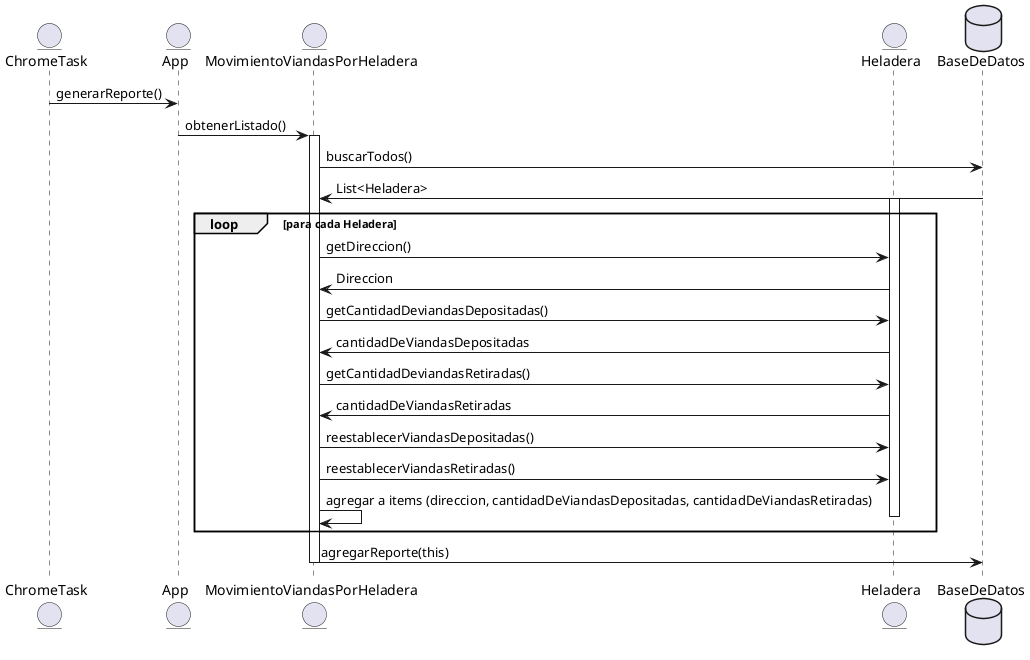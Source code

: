 @startuml MovimientoViandasPorHeladeraReporte
entity ChromeTask
entity App
entity MovimientoViandasPorHeladera
entity Heladera
database BaseDeDatos

ChromeTask -> App: generarReporte()
App -> MovimientoViandasPorHeladera: obtenerListado()
activate MovimientoViandasPorHeladera

MovimientoViandasPorHeladera -> BaseDeDatos: buscarTodos()
BaseDeDatos -> MovimientoViandasPorHeladera: List<Heladera>

loop para cada Heladera
    activate Heladera
    MovimientoViandasPorHeladera -> Heladera: getDireccion()
    Heladera -> MovimientoViandasPorHeladera: Direccion

    MovimientoViandasPorHeladera -> Heladera: getCantidadDeviandasDepositadas()
    Heladera -> MovimientoViandasPorHeladera: cantidadDeViandasDepositadas

    MovimientoViandasPorHeladera -> Heladera: getCantidadDeviandasRetiradas()
    Heladera -> MovimientoViandasPorHeladera: cantidadDeViandasRetiradas

    MovimientoViandasPorHeladera -> Heladera: reestablecerViandasDepositadas()
    MovimientoViandasPorHeladera -> Heladera: reestablecerViandasRetiradas()

    MovimientoViandasPorHeladera -> MovimientoViandasPorHeladera: agregar a items (direccion, cantidadDeViandasDepositadas, cantidadDeViandasRetiradas)
    deactivate Heladera
end

MovimientoViandasPorHeladera -> BaseDeDatos: agregarReporte(this)

deactivate MovimientoViandasPorHeladera
@enduml

